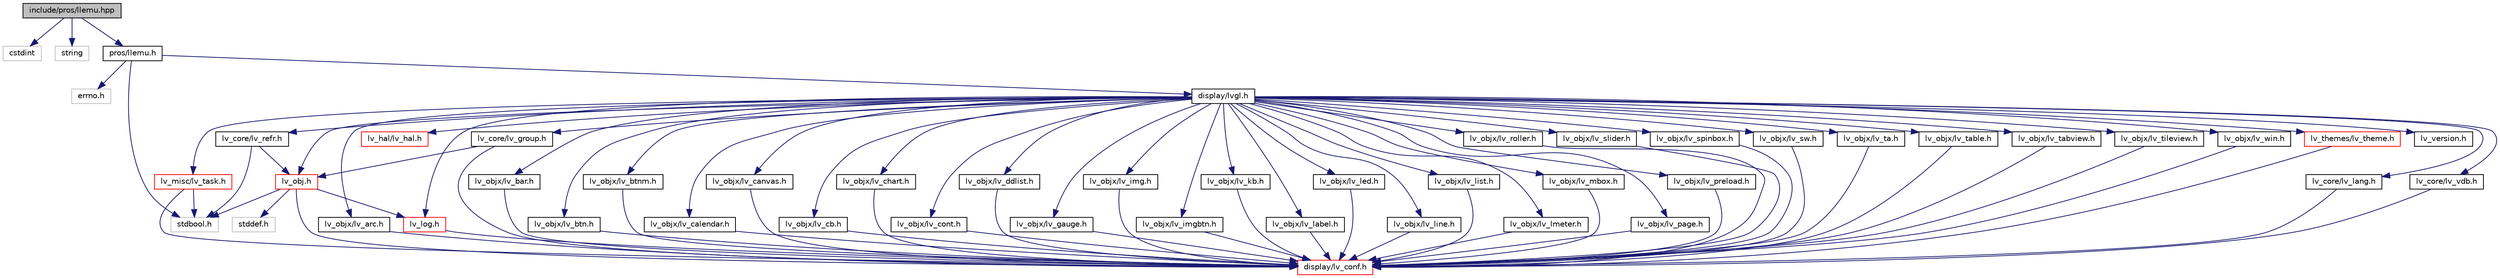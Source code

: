 digraph "include/pros/llemu.hpp"
{
 // LATEX_PDF_SIZE
  edge [fontname="Helvetica",fontsize="10",labelfontname="Helvetica",labelfontsize="10"];
  node [fontname="Helvetica",fontsize="10",shape=record];
  Node1 [label="include/pros/llemu.hpp",height=0.2,width=0.4,color="black", fillcolor="grey75", style="filled", fontcolor="black",tooltip=" "];
  Node1 -> Node2 [color="midnightblue",fontsize="10",style="solid",fontname="Helvetica"];
  Node2 [label="cstdint",height=0.2,width=0.4,color="grey75", fillcolor="white", style="filled",tooltip=" "];
  Node1 -> Node3 [color="midnightblue",fontsize="10",style="solid",fontname="Helvetica"];
  Node3 [label="string",height=0.2,width=0.4,color="grey75", fillcolor="white", style="filled",tooltip=" "];
  Node1 -> Node4 [color="midnightblue",fontsize="10",style="solid",fontname="Helvetica"];
  Node4 [label="pros/llemu.h",height=0.2,width=0.4,color="black", fillcolor="white", style="filled",URL="$llemu_8h.html",tooltip=" "];
  Node4 -> Node5 [color="midnightblue",fontsize="10",style="solid",fontname="Helvetica"];
  Node5 [label="errno.h",height=0.2,width=0.4,color="grey75", fillcolor="white", style="filled",tooltip=" "];
  Node4 -> Node6 [color="midnightblue",fontsize="10",style="solid",fontname="Helvetica"];
  Node6 [label="stdbool.h",height=0.2,width=0.4,color="grey75", fillcolor="white", style="filled",tooltip=" "];
  Node4 -> Node7 [color="midnightblue",fontsize="10",style="solid",fontname="Helvetica"];
  Node7 [label="display/lvgl.h",height=0.2,width=0.4,color="black", fillcolor="white", style="filled",URL="$lvgl_8h.html",tooltip=" "];
  Node7 -> Node8 [color="midnightblue",fontsize="10",style="solid",fontname="Helvetica"];
  Node8 [label="lv_core/lv_group.h",height=0.2,width=0.4,color="black", fillcolor="white", style="filled",URL="$lv__group_8h.html",tooltip=" "];
  Node8 -> Node9 [color="midnightblue",fontsize="10",style="solid",fontname="Helvetica"];
  Node9 [label="display/lv_conf.h",height=0.2,width=0.4,color="red", fillcolor="white", style="filled",URL="$lv__conf_8h.html",tooltip=" "];
  Node8 -> Node11 [color="midnightblue",fontsize="10",style="solid",fontname="Helvetica"];
  Node11 [label="lv_obj.h",height=0.2,width=0.4,color="red", fillcolor="white", style="filled",URL="$lv__obj_8h.html",tooltip=" "];
  Node11 -> Node9 [color="midnightblue",fontsize="10",style="solid",fontname="Helvetica"];
  Node11 -> Node6 [color="midnightblue",fontsize="10",style="solid",fontname="Helvetica"];
  Node11 -> Node12 [color="midnightblue",fontsize="10",style="solid",fontname="Helvetica"];
  Node12 [label="stddef.h",height=0.2,width=0.4,color="grey75", fillcolor="white", style="filled",tooltip=" "];
  Node11 -> Node19 [color="midnightblue",fontsize="10",style="solid",fontname="Helvetica"];
  Node19 [label="lv_log.h",height=0.2,width=0.4,color="red", fillcolor="white", style="filled",URL="$lv__log_8h.html",tooltip=" "];
  Node19 -> Node9 [color="midnightblue",fontsize="10",style="solid",fontname="Helvetica"];
  Node7 -> Node25 [color="midnightblue",fontsize="10",style="solid",fontname="Helvetica"];
  Node25 [label="lv_core/lv_lang.h",height=0.2,width=0.4,color="black", fillcolor="white", style="filled",URL="$lv__lang_8h.html",tooltip=" "];
  Node25 -> Node9 [color="midnightblue",fontsize="10",style="solid",fontname="Helvetica"];
  Node7 -> Node11 [color="midnightblue",fontsize="10",style="solid",fontname="Helvetica"];
  Node7 -> Node26 [color="midnightblue",fontsize="10",style="solid",fontname="Helvetica"];
  Node26 [label="lv_core/lv_refr.h",height=0.2,width=0.4,color="black", fillcolor="white", style="filled",URL="$lv__refr_8h.html",tooltip=" "];
  Node26 -> Node6 [color="midnightblue",fontsize="10",style="solid",fontname="Helvetica"];
  Node26 -> Node11 [color="midnightblue",fontsize="10",style="solid",fontname="Helvetica"];
  Node7 -> Node27 [color="midnightblue",fontsize="10",style="solid",fontname="Helvetica"];
  Node27 [label="lv_core/lv_vdb.h",height=0.2,width=0.4,color="black", fillcolor="white", style="filled",URL="$lv__vdb_8h.html",tooltip=" "];
  Node27 -> Node9 [color="midnightblue",fontsize="10",style="solid",fontname="Helvetica"];
  Node7 -> Node28 [color="midnightblue",fontsize="10",style="solid",fontname="Helvetica"];
  Node28 [label="lv_hal/lv_hal.h",height=0.2,width=0.4,color="red", fillcolor="white", style="filled",URL="$lv__hal_8h.html",tooltip=" "];
  Node7 -> Node19 [color="midnightblue",fontsize="10",style="solid",fontname="Helvetica"];
  Node7 -> Node32 [color="midnightblue",fontsize="10",style="solid",fontname="Helvetica"];
  Node32 [label="lv_misc/lv_task.h",height=0.2,width=0.4,color="red", fillcolor="white", style="filled",URL="$lv__task_8h.html",tooltip=" "];
  Node32 -> Node9 [color="midnightblue",fontsize="10",style="solid",fontname="Helvetica"];
  Node32 -> Node6 [color="midnightblue",fontsize="10",style="solid",fontname="Helvetica"];
  Node7 -> Node33 [color="midnightblue",fontsize="10",style="solid",fontname="Helvetica"];
  Node33 [label="lv_objx/lv_arc.h",height=0.2,width=0.4,color="black", fillcolor="white", style="filled",URL="$lv__arc_8h.html",tooltip=" "];
  Node33 -> Node9 [color="midnightblue",fontsize="10",style="solid",fontname="Helvetica"];
  Node7 -> Node34 [color="midnightblue",fontsize="10",style="solid",fontname="Helvetica"];
  Node34 [label="lv_objx/lv_bar.h",height=0.2,width=0.4,color="black", fillcolor="white", style="filled",URL="$lv__bar_8h.html",tooltip=" "];
  Node34 -> Node9 [color="midnightblue",fontsize="10",style="solid",fontname="Helvetica"];
  Node7 -> Node35 [color="midnightblue",fontsize="10",style="solid",fontname="Helvetica"];
  Node35 [label="lv_objx/lv_btn.h",height=0.2,width=0.4,color="black", fillcolor="white", style="filled",URL="$lv__btn_8h.html",tooltip=" "];
  Node35 -> Node9 [color="midnightblue",fontsize="10",style="solid",fontname="Helvetica"];
  Node7 -> Node36 [color="midnightblue",fontsize="10",style="solid",fontname="Helvetica"];
  Node36 [label="lv_objx/lv_btnm.h",height=0.2,width=0.4,color="black", fillcolor="white", style="filled",URL="$lv__btnm_8h.html",tooltip=" "];
  Node36 -> Node9 [color="midnightblue",fontsize="10",style="solid",fontname="Helvetica"];
  Node7 -> Node37 [color="midnightblue",fontsize="10",style="solid",fontname="Helvetica"];
  Node37 [label="lv_objx/lv_calendar.h",height=0.2,width=0.4,color="black", fillcolor="white", style="filled",URL="$lv__calendar_8h.html",tooltip=" "];
  Node37 -> Node9 [color="midnightblue",fontsize="10",style="solid",fontname="Helvetica"];
  Node7 -> Node38 [color="midnightblue",fontsize="10",style="solid",fontname="Helvetica"];
  Node38 [label="lv_objx/lv_canvas.h",height=0.2,width=0.4,color="black", fillcolor="white", style="filled",URL="$lv__canvas_8h.html",tooltip=" "];
  Node38 -> Node9 [color="midnightblue",fontsize="10",style="solid",fontname="Helvetica"];
  Node7 -> Node39 [color="midnightblue",fontsize="10",style="solid",fontname="Helvetica"];
  Node39 [label="lv_objx/lv_cb.h",height=0.2,width=0.4,color="black", fillcolor="white", style="filled",URL="$lv__cb_8h.html",tooltip=" "];
  Node39 -> Node9 [color="midnightblue",fontsize="10",style="solid",fontname="Helvetica"];
  Node7 -> Node40 [color="midnightblue",fontsize="10",style="solid",fontname="Helvetica"];
  Node40 [label="lv_objx/lv_chart.h",height=0.2,width=0.4,color="black", fillcolor="white", style="filled",URL="$lv__chart_8h.html",tooltip=" "];
  Node40 -> Node9 [color="midnightblue",fontsize="10",style="solid",fontname="Helvetica"];
  Node7 -> Node41 [color="midnightblue",fontsize="10",style="solid",fontname="Helvetica"];
  Node41 [label="lv_objx/lv_cont.h",height=0.2,width=0.4,color="black", fillcolor="white", style="filled",URL="$lv__cont_8h.html",tooltip=" "];
  Node41 -> Node9 [color="midnightblue",fontsize="10",style="solid",fontname="Helvetica"];
  Node7 -> Node42 [color="midnightblue",fontsize="10",style="solid",fontname="Helvetica"];
  Node42 [label="lv_objx/lv_ddlist.h",height=0.2,width=0.4,color="black", fillcolor="white", style="filled",URL="$lv__ddlist_8h.html",tooltip=" "];
  Node42 -> Node9 [color="midnightblue",fontsize="10",style="solid",fontname="Helvetica"];
  Node7 -> Node43 [color="midnightblue",fontsize="10",style="solid",fontname="Helvetica"];
  Node43 [label="lv_objx/lv_gauge.h",height=0.2,width=0.4,color="black", fillcolor="white", style="filled",URL="$lv__gauge_8h.html",tooltip=" "];
  Node43 -> Node9 [color="midnightblue",fontsize="10",style="solid",fontname="Helvetica"];
  Node7 -> Node44 [color="midnightblue",fontsize="10",style="solid",fontname="Helvetica"];
  Node44 [label="lv_objx/lv_img.h",height=0.2,width=0.4,color="black", fillcolor="white", style="filled",URL="$lv__img_8h.html",tooltip=" "];
  Node44 -> Node9 [color="midnightblue",fontsize="10",style="solid",fontname="Helvetica"];
  Node7 -> Node45 [color="midnightblue",fontsize="10",style="solid",fontname="Helvetica"];
  Node45 [label="lv_objx/lv_imgbtn.h",height=0.2,width=0.4,color="black", fillcolor="white", style="filled",URL="$lv__imgbtn_8h.html",tooltip=" "];
  Node45 -> Node9 [color="midnightblue",fontsize="10",style="solid",fontname="Helvetica"];
  Node7 -> Node46 [color="midnightblue",fontsize="10",style="solid",fontname="Helvetica"];
  Node46 [label="lv_objx/lv_kb.h",height=0.2,width=0.4,color="black", fillcolor="white", style="filled",URL="$lv__kb_8h.html",tooltip=" "];
  Node46 -> Node9 [color="midnightblue",fontsize="10",style="solid",fontname="Helvetica"];
  Node7 -> Node47 [color="midnightblue",fontsize="10",style="solid",fontname="Helvetica"];
  Node47 [label="lv_objx/lv_label.h",height=0.2,width=0.4,color="black", fillcolor="white", style="filled",URL="$lv__label_8h.html",tooltip=" "];
  Node47 -> Node9 [color="midnightblue",fontsize="10",style="solid",fontname="Helvetica"];
  Node7 -> Node48 [color="midnightblue",fontsize="10",style="solid",fontname="Helvetica"];
  Node48 [label="lv_objx/lv_led.h",height=0.2,width=0.4,color="black", fillcolor="white", style="filled",URL="$lv__led_8h.html",tooltip=" "];
  Node48 -> Node9 [color="midnightblue",fontsize="10",style="solid",fontname="Helvetica"];
  Node7 -> Node49 [color="midnightblue",fontsize="10",style="solid",fontname="Helvetica"];
  Node49 [label="lv_objx/lv_line.h",height=0.2,width=0.4,color="black", fillcolor="white", style="filled",URL="$lv__line_8h.html",tooltip=" "];
  Node49 -> Node9 [color="midnightblue",fontsize="10",style="solid",fontname="Helvetica"];
  Node7 -> Node50 [color="midnightblue",fontsize="10",style="solid",fontname="Helvetica"];
  Node50 [label="lv_objx/lv_list.h",height=0.2,width=0.4,color="black", fillcolor="white", style="filled",URL="$lv__list_8h.html",tooltip=" "];
  Node50 -> Node9 [color="midnightblue",fontsize="10",style="solid",fontname="Helvetica"];
  Node7 -> Node51 [color="midnightblue",fontsize="10",style="solid",fontname="Helvetica"];
  Node51 [label="lv_objx/lv_lmeter.h",height=0.2,width=0.4,color="black", fillcolor="white", style="filled",URL="$lv__lmeter_8h.html",tooltip=" "];
  Node51 -> Node9 [color="midnightblue",fontsize="10",style="solid",fontname="Helvetica"];
  Node7 -> Node52 [color="midnightblue",fontsize="10",style="solid",fontname="Helvetica"];
  Node52 [label="lv_objx/lv_mbox.h",height=0.2,width=0.4,color="black", fillcolor="white", style="filled",URL="$lv__mbox_8h.html",tooltip=" "];
  Node52 -> Node9 [color="midnightblue",fontsize="10",style="solid",fontname="Helvetica"];
  Node7 -> Node53 [color="midnightblue",fontsize="10",style="solid",fontname="Helvetica"];
  Node53 [label="lv_objx/lv_page.h",height=0.2,width=0.4,color="black", fillcolor="white", style="filled",URL="$lv__page_8h.html",tooltip=" "];
  Node53 -> Node9 [color="midnightblue",fontsize="10",style="solid",fontname="Helvetica"];
  Node7 -> Node54 [color="midnightblue",fontsize="10",style="solid",fontname="Helvetica"];
  Node54 [label="lv_objx/lv_preload.h",height=0.2,width=0.4,color="black", fillcolor="white", style="filled",URL="$lv__preload_8h.html",tooltip=" "];
  Node54 -> Node9 [color="midnightblue",fontsize="10",style="solid",fontname="Helvetica"];
  Node7 -> Node55 [color="midnightblue",fontsize="10",style="solid",fontname="Helvetica"];
  Node55 [label="lv_objx/lv_roller.h",height=0.2,width=0.4,color="black", fillcolor="white", style="filled",URL="$lv__roller_8h.html",tooltip=" "];
  Node55 -> Node9 [color="midnightblue",fontsize="10",style="solid",fontname="Helvetica"];
  Node7 -> Node56 [color="midnightblue",fontsize="10",style="solid",fontname="Helvetica"];
  Node56 [label="lv_objx/lv_slider.h",height=0.2,width=0.4,color="black", fillcolor="white", style="filled",URL="$lv__slider_8h.html",tooltip=" "];
  Node56 -> Node9 [color="midnightblue",fontsize="10",style="solid",fontname="Helvetica"];
  Node7 -> Node57 [color="midnightblue",fontsize="10",style="solid",fontname="Helvetica"];
  Node57 [label="lv_objx/lv_spinbox.h",height=0.2,width=0.4,color="black", fillcolor="white", style="filled",URL="$lv__spinbox_8h.html",tooltip=" "];
  Node57 -> Node9 [color="midnightblue",fontsize="10",style="solid",fontname="Helvetica"];
  Node7 -> Node58 [color="midnightblue",fontsize="10",style="solid",fontname="Helvetica"];
  Node58 [label="lv_objx/lv_sw.h",height=0.2,width=0.4,color="black", fillcolor="white", style="filled",URL="$lv__sw_8h.html",tooltip=" "];
  Node58 -> Node9 [color="midnightblue",fontsize="10",style="solid",fontname="Helvetica"];
  Node7 -> Node59 [color="midnightblue",fontsize="10",style="solid",fontname="Helvetica"];
  Node59 [label="lv_objx/lv_ta.h",height=0.2,width=0.4,color="black", fillcolor="white", style="filled",URL="$lv__ta_8h.html",tooltip=" "];
  Node59 -> Node9 [color="midnightblue",fontsize="10",style="solid",fontname="Helvetica"];
  Node7 -> Node60 [color="midnightblue",fontsize="10",style="solid",fontname="Helvetica"];
  Node60 [label="lv_objx/lv_table.h",height=0.2,width=0.4,color="black", fillcolor="white", style="filled",URL="$lv__table_8h.html",tooltip=" "];
  Node60 -> Node9 [color="midnightblue",fontsize="10",style="solid",fontname="Helvetica"];
  Node7 -> Node61 [color="midnightblue",fontsize="10",style="solid",fontname="Helvetica"];
  Node61 [label="lv_objx/lv_tabview.h",height=0.2,width=0.4,color="black", fillcolor="white", style="filled",URL="$lv__tabview_8h.html",tooltip=" "];
  Node61 -> Node9 [color="midnightblue",fontsize="10",style="solid",fontname="Helvetica"];
  Node7 -> Node62 [color="midnightblue",fontsize="10",style="solid",fontname="Helvetica"];
  Node62 [label="lv_objx/lv_tileview.h",height=0.2,width=0.4,color="black", fillcolor="white", style="filled",URL="$lv__tileview_8h.html",tooltip=" "];
  Node62 -> Node9 [color="midnightblue",fontsize="10",style="solid",fontname="Helvetica"];
  Node7 -> Node63 [color="midnightblue",fontsize="10",style="solid",fontname="Helvetica"];
  Node63 [label="lv_objx/lv_win.h",height=0.2,width=0.4,color="black", fillcolor="white", style="filled",URL="$lv__win_8h.html",tooltip=" "];
  Node63 -> Node9 [color="midnightblue",fontsize="10",style="solid",fontname="Helvetica"];
  Node7 -> Node64 [color="midnightblue",fontsize="10",style="solid",fontname="Helvetica"];
  Node64 [label="lv_themes/lv_theme.h",height=0.2,width=0.4,color="red", fillcolor="white", style="filled",URL="$lv__theme_8h.html",tooltip=" "];
  Node64 -> Node9 [color="midnightblue",fontsize="10",style="solid",fontname="Helvetica"];
  Node7 -> Node73 [color="midnightblue",fontsize="10",style="solid",fontname="Helvetica"];
  Node73 [label="lv_version.h",height=0.2,width=0.4,color="black", fillcolor="white", style="filled",URL="$lv__version_8h.html",tooltip=" "];
}
